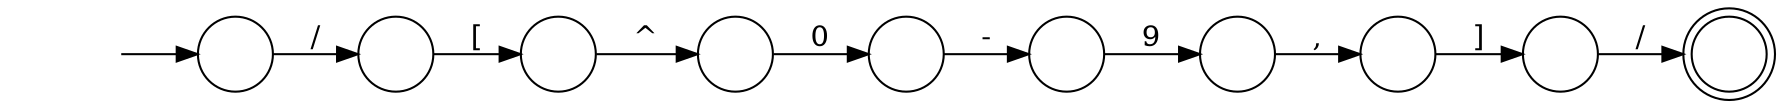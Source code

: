 digraph Automaton {
  rankdir = LR;
  0 [shape=circle,label=""];
  0 -> 9 [label="/"]
  1 [shape=circle,label=""];
  initial [shape=plaintext,label=""];
  initial -> 1
  1 -> 7 [label="/"]
  2 [shape=circle,label=""];
  2 -> 5 [label="^"]
  3 [shape=circle,label=""];
  3 -> 4 [label=","]
  4 [shape=circle,label=""];
  4 -> 0 [label="]"]
  5 [shape=circle,label=""];
  5 -> 6 [label="0"]
  6 [shape=circle,label=""];
  6 -> 8 [label="-"]
  7 [shape=circle,label=""];
  7 -> 2 [label="["]
  8 [shape=circle,label=""];
  8 -> 3 [label="9"]
  9 [shape=doublecircle,label=""];
}
